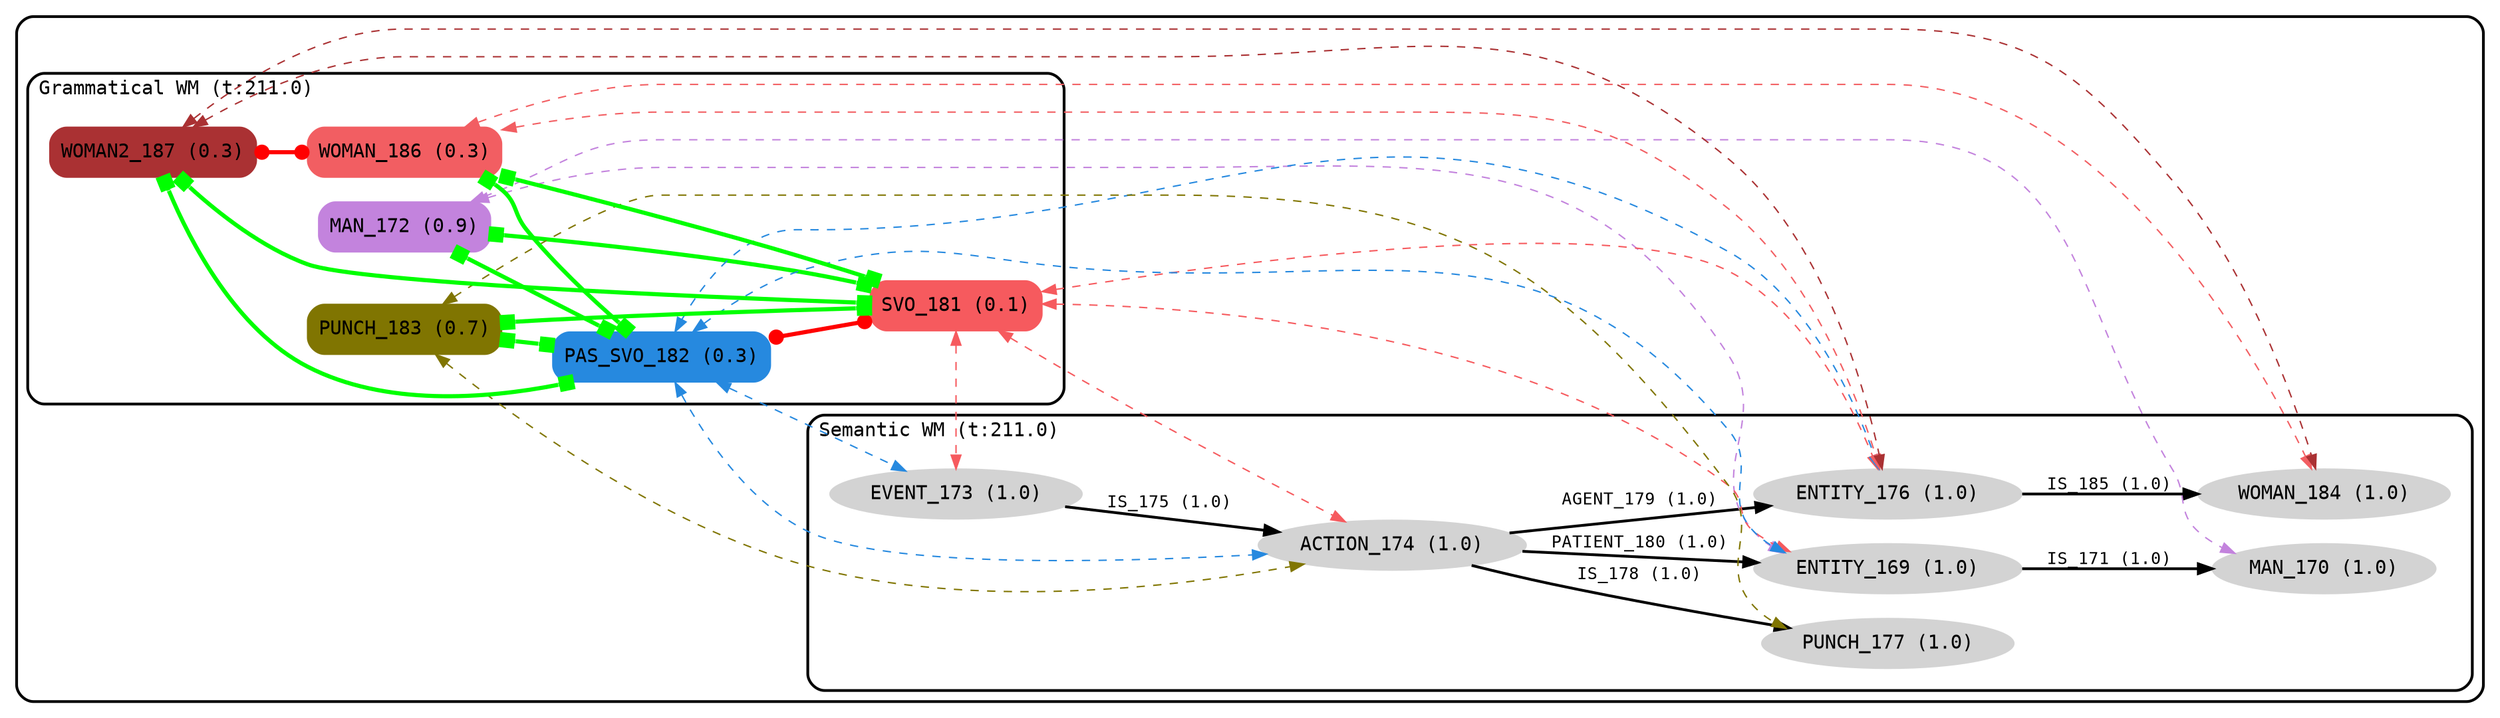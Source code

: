 digraph LinguisticWM_concise {
rankdir=LR;
style=rounded;
compound=true;
labeljust=l;
penwidth=2;
subgraph cluster_linguisticWM {
subgraph cluster_semWM {
label=<<FONT FACE="consolas">Semantic WM (t:211.0)</FONT>>;
subgraph cluster_SemRep {
color=white;
fillcolor=white;
label="";
MAN_170 [shape=oval, fontname=consolas, fontsize=14, fillcolor=lightgrey, color=lightgrey, style=filled, label=<<FONT FACE="consolas">MAN_170 (1.0)</FONT>>];
PUNCH_177 [shape=oval, fontname=consolas, fontsize=14, fillcolor=lightgrey, color=lightgrey, style=filled, label=<<FONT FACE="consolas">PUNCH_177 (1.0)</FONT>>];
ENTITY_169 [shape=oval, fontname=consolas, fontsize=14, fillcolor=lightgrey, color=lightgrey, style=filled, label=<<FONT FACE="consolas">ENTITY_169 (1.0)</FONT>>];
WOMAN_184 [shape=oval, fontname=consolas, fontsize=14, fillcolor=lightgrey, color=lightgrey, style=filled, label=<<FONT FACE="consolas">WOMAN_184 (1.0)</FONT>>];
ACTION_174 [shape=oval, fontname=consolas, fontsize=14, fillcolor=lightgrey, color=lightgrey, style=filled, label=<<FONT FACE="consolas">ACTION_174 (1.0)</FONT>>];
EVENT_173 [shape=oval, fontname=consolas, fontsize=14, fillcolor=lightgrey, color=lightgrey, style=filled, label=<<FONT FACE="consolas">EVENT_173 (1.0)</FONT>>];
ENTITY_176 [shape=oval, fontname=consolas, fontsize=14, fillcolor=lightgrey, color=lightgrey, style=filled, label=<<FONT FACE="consolas">ENTITY_176 (1.0)</FONT>>];
ENTITY_169 -> MAN_170  [fontname=consolas, label=<<FONT FACE="consolas">IS_171 (1.0)</FONT>>, fontsize=12, style=filled, penwidth=2];
ACTION_174 -> ENTITY_169  [fontname=consolas, label=<<FONT FACE="consolas">PATIENT_180 (1.0)</FONT>>, fontsize=12, style=filled, penwidth=2];
ACTION_174 -> ENTITY_176  [fontname=consolas, label=<<FONT FACE="consolas">AGENT_179 (1.0)</FONT>>, fontsize=12, style=filled, penwidth=2];
ACTION_174 -> PUNCH_177  [fontname=consolas, label=<<FONT FACE="consolas">IS_178 (1.0)</FONT>>, fontsize=12, style=filled, penwidth=2];
EVENT_173 -> ACTION_174  [fontname=consolas, label=<<FONT FACE="consolas">IS_175 (1.0)</FONT>>, fontsize=12, style=filled, penwidth=2];
ENTITY_176 -> WOMAN_184  [fontname=consolas, label=<<FONT FACE="consolas">IS_185 (1.0)</FONT>>, fontsize=12, style=filled, penwidth=2];
}

}

subgraph cluster_gramWM {
label=<<FONT FACE="consolas">Grammatical WM (t:211.0)</FONT>>;
subgraph cluster_C2_cluster {
color=white;
label="";
fill=white;
MAN_172 [shape=box, fontname=consolas, fontsize=14, fillcolor="#c383dd", color="#c383dd", style="filled, rounded", label=<<FONT FACE="consolas">MAN_172 (0.9)</FONT>>];
SVO_181 [shape=box, fontname=consolas, fontsize=14, fillcolor="#f65a5e", color="#f65a5e", style="filled, rounded", label=<<FONT FACE="consolas">SVO_181 (0.1)</FONT>>];
PAS_SVO_182 [shape=box, fontname=consolas, fontsize=14, fillcolor="#2689df", color="#2689df", style="filled, rounded", label=<<FONT FACE="consolas">PAS_SVO_182 (0.3)</FONT>>];
PUNCH_183 [shape=box, fontname=consolas, fontsize=14, fillcolor="#807501", color="#807501", style="filled, rounded", label=<<FONT FACE="consolas">PUNCH_183 (0.7)</FONT>>];
WOMAN_186 [shape=box, fontname=consolas, fontsize=14, fillcolor="#f25e62", color="#f25e62", style="filled, rounded", label=<<FONT FACE="consolas">WOMAN_186 (0.3)</FONT>>];
WOMAN2_187 [shape=box, fontname=consolas, fontsize=14, fillcolor="#aa3133", color="#aa3133", style="filled, rounded", label=<<FONT FACE="consolas">WOMAN2_187 (0.3)</FONT>>];
MAN_172 -> SVO_181  [arrowhead=box, splines=spline, color=green, arrowtail=box, dir=both, penwidth=3];
MAN_172 -> PAS_SVO_182  [arrowhead=box, splines=spline, color=green, arrowtail=box, dir=both, penwidth=3];
PUNCH_183 -> SVO_181  [arrowhead=box, splines=spline, color=green, arrowtail=box, dir=both, penwidth=3];
PUNCH_183 -> PAS_SVO_182  [arrowhead=box, splines=spline, color=green, arrowtail=box, dir=both, penwidth=3];
WOMAN_186 -> SVO_181  [arrowhead=box, splines=spline, color=green, arrowtail=box, dir=both, penwidth=3];
WOMAN_186 -> PAS_SVO_182  [arrowhead=box, splines=spline, color=green, arrowtail=box, dir=both, penwidth=3];
WOMAN2_187 -> SVO_181  [arrowhead=box, splines=spline, color=green, arrowtail=box, dir=both, penwidth=3];
WOMAN2_187 -> PAS_SVO_182  [arrowhead=box, splines=spline, color=green, arrowtail=box, dir=both, penwidth=3];
PAS_SVO_182 -> SVO_181  [arrowhead=dot, splines=spline, color=red, arrowtail=dot, dir=both, penwidth=3];
WOMAN2_187 -> WOMAN_186  [arrowhead=dot, splines=spline, color=red, arrowtail=dot, dir=both, penwidth=3];
}

}

MAN_172 -> MAN_170  [color="#c383dd", style=dashed, splines=spline, dir=both];
MAN_172 -> ENTITY_169  [color="#c383dd", style=dashed, splines=spline, dir=both];
SVO_181 -> ACTION_174  [color="#f65a5e", style=dashed, splines=spline, dir=both];
SVO_181 -> EVENT_173  [color="#f65a5e", style=dashed, splines=spline, dir=both];
SVO_181 -> ENTITY_176  [color="#f65a5e", style=dashed, splines=spline, dir=both];
SVO_181 -> ENTITY_169  [color="#f65a5e", style=dashed, splines=spline, dir=both];
PAS_SVO_182 -> EVENT_173  [color="#2689df", style=dashed, splines=spline, dir=both];
PAS_SVO_182 -> ENTITY_169  [color="#2689df", style=dashed, splines=spline, dir=both];
PAS_SVO_182 -> ENTITY_176  [color="#2689df", style=dashed, splines=spline, dir=both];
PAS_SVO_182 -> ACTION_174  [color="#2689df", style=dashed, splines=spline, dir=both];
PUNCH_183 -> PUNCH_177  [color="#807501", style=dashed, splines=spline, dir=both];
PUNCH_183 -> ACTION_174  [color="#807501", style=dashed, splines=spline, dir=both];
WOMAN_186 -> ENTITY_176  [color="#f25e62", style=dashed, splines=spline, dir=both];
WOMAN_186 -> WOMAN_184  [color="#f25e62", style=dashed, splines=spline, dir=both];
WOMAN2_187 -> WOMAN_184  [color="#aa3133", style=dashed, splines=spline, dir=both];
WOMAN2_187 -> ENTITY_176  [color="#aa3133", style=dashed, splines=spline, dir=both];
}

}
